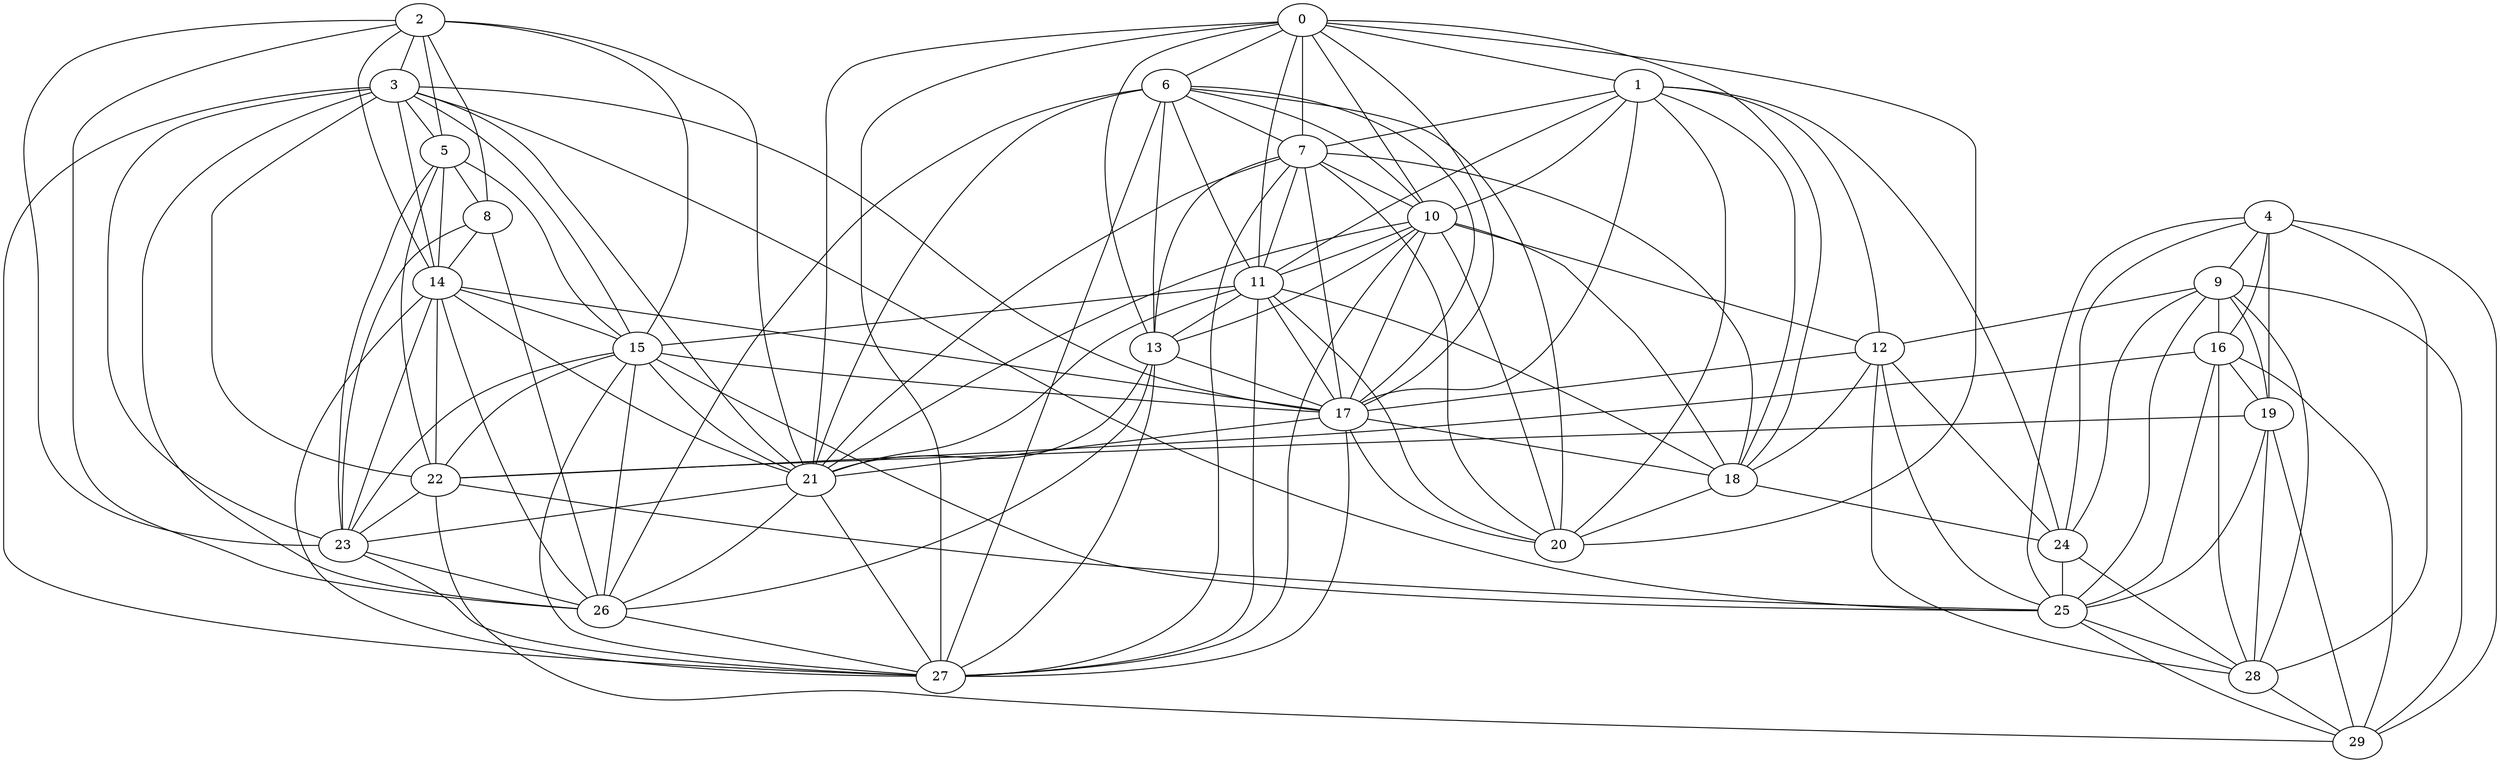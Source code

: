 strict graph G {
0;
1;
2;
3;
4;
5;
6;
7;
8;
9;
10;
11;
12;
13;
14;
15;
16;
17;
18;
19;
20;
21;
22;
23;
24;
25;
26;
27;
28;
29;
17 -- 21;
14 -- 26;
9 -- 28;
15 -- 26;
1 -- 12;
3 -- 27;
25 -- 28;
19 -- 22;
2 -- 23;
22 -- 29;
0 -- 10;
0 -- 18;
12 -- 25;
0 -- 27;
6 -- 10;
5 -- 15;
7 -- 10;
10 -- 13;
18 -- 24;
3 -- 21;
0 -- 20;
4 -- 29;
10 -- 21;
3 -- 22;
13 -- 17;
2 -- 3;
11 -- 17;
1 -- 20;
1 -- 11;
11 -- 20;
11 -- 21;
3 -- 23;
11 -- 18;
21 -- 23;
16 -- 28;
25 -- 29;
5 -- 23;
15 -- 17;
13 -- 26;
18 -- 20;
9 -- 12;
1 -- 10;
9 -- 25;
22 -- 25;
0 -- 17;
0 -- 6;
2 -- 5;
0 -- 21;
3 -- 14;
13 -- 27;
24 -- 28;
5 -- 22;
3 -- 5;
6 -- 13;
7 -- 13;
4 -- 24;
0 -- 11;
14 -- 27;
15 -- 27;
2 -- 21;
0 -- 13;
15 -- 22;
6 -- 20;
6 -- 21;
10 -- 11;
16 -- 25;
14 -- 15;
0 -- 7;
9 -- 16;
14 -- 22;
17 -- 18;
6 -- 11;
12 -- 17;
12 -- 28;
11 -- 27;
15 -- 25;
16 -- 19;
14 -- 21;
2 -- 14;
16 -- 29;
2 -- 26;
17 -- 20;
8 -- 14;
19 -- 28;
9 -- 19;
24 -- 25;
2 -- 8;
11 -- 13;
3 -- 26;
15 -- 23;
28 -- 29;
14 -- 23;
5 -- 14;
21 -- 26;
21 -- 27;
8 -- 26;
9 -- 24;
3 -- 15;
6 -- 7;
7 -- 21;
1 -- 7;
6 -- 26;
26 -- 27;
13 -- 21;
5 -- 8;
12 -- 24;
3 -- 25;
3 -- 17;
17 -- 27;
10 -- 12;
4 -- 28;
1 -- 24;
15 -- 21;
6 -- 27;
16 -- 22;
23 -- 27;
10 -- 18;
1 -- 17;
11 -- 15;
10 -- 20;
0 -- 1;
14 -- 17;
7 -- 17;
4 -- 25;
19 -- 29;
6 -- 17;
7 -- 27;
7 -- 20;
2 -- 15;
4 -- 19;
10 -- 27;
23 -- 26;
4 -- 9;
9 -- 29;
1 -- 18;
8 -- 23;
4 -- 16;
22 -- 23;
7 -- 18;
12 -- 18;
19 -- 25;
10 -- 17;
7 -- 11;
}
